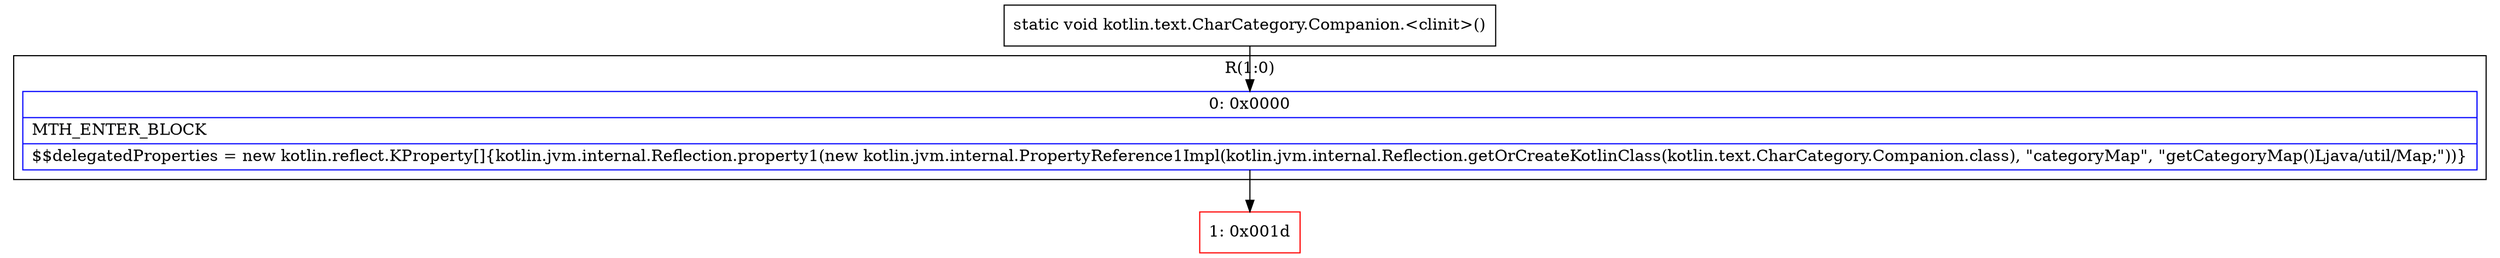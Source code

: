 digraph "CFG forkotlin.text.CharCategory.Companion.\<clinit\>()V" {
subgraph cluster_Region_473083472 {
label = "R(1:0)";
node [shape=record,color=blue];
Node_0 [shape=record,label="{0\:\ 0x0000|MTH_ENTER_BLOCK\l|$$delegatedProperties = new kotlin.reflect.KProperty[]\{kotlin.jvm.internal.Reflection.property1(new kotlin.jvm.internal.PropertyReference1Impl(kotlin.jvm.internal.Reflection.getOrCreateKotlinClass(kotlin.text.CharCategory.Companion.class), \"categoryMap\", \"getCategoryMap()Ljava\/util\/Map;\"))\}\l}"];
}
Node_1 [shape=record,color=red,label="{1\:\ 0x001d}"];
MethodNode[shape=record,label="{static void kotlin.text.CharCategory.Companion.\<clinit\>() }"];
MethodNode -> Node_0;
Node_0 -> Node_1;
}

